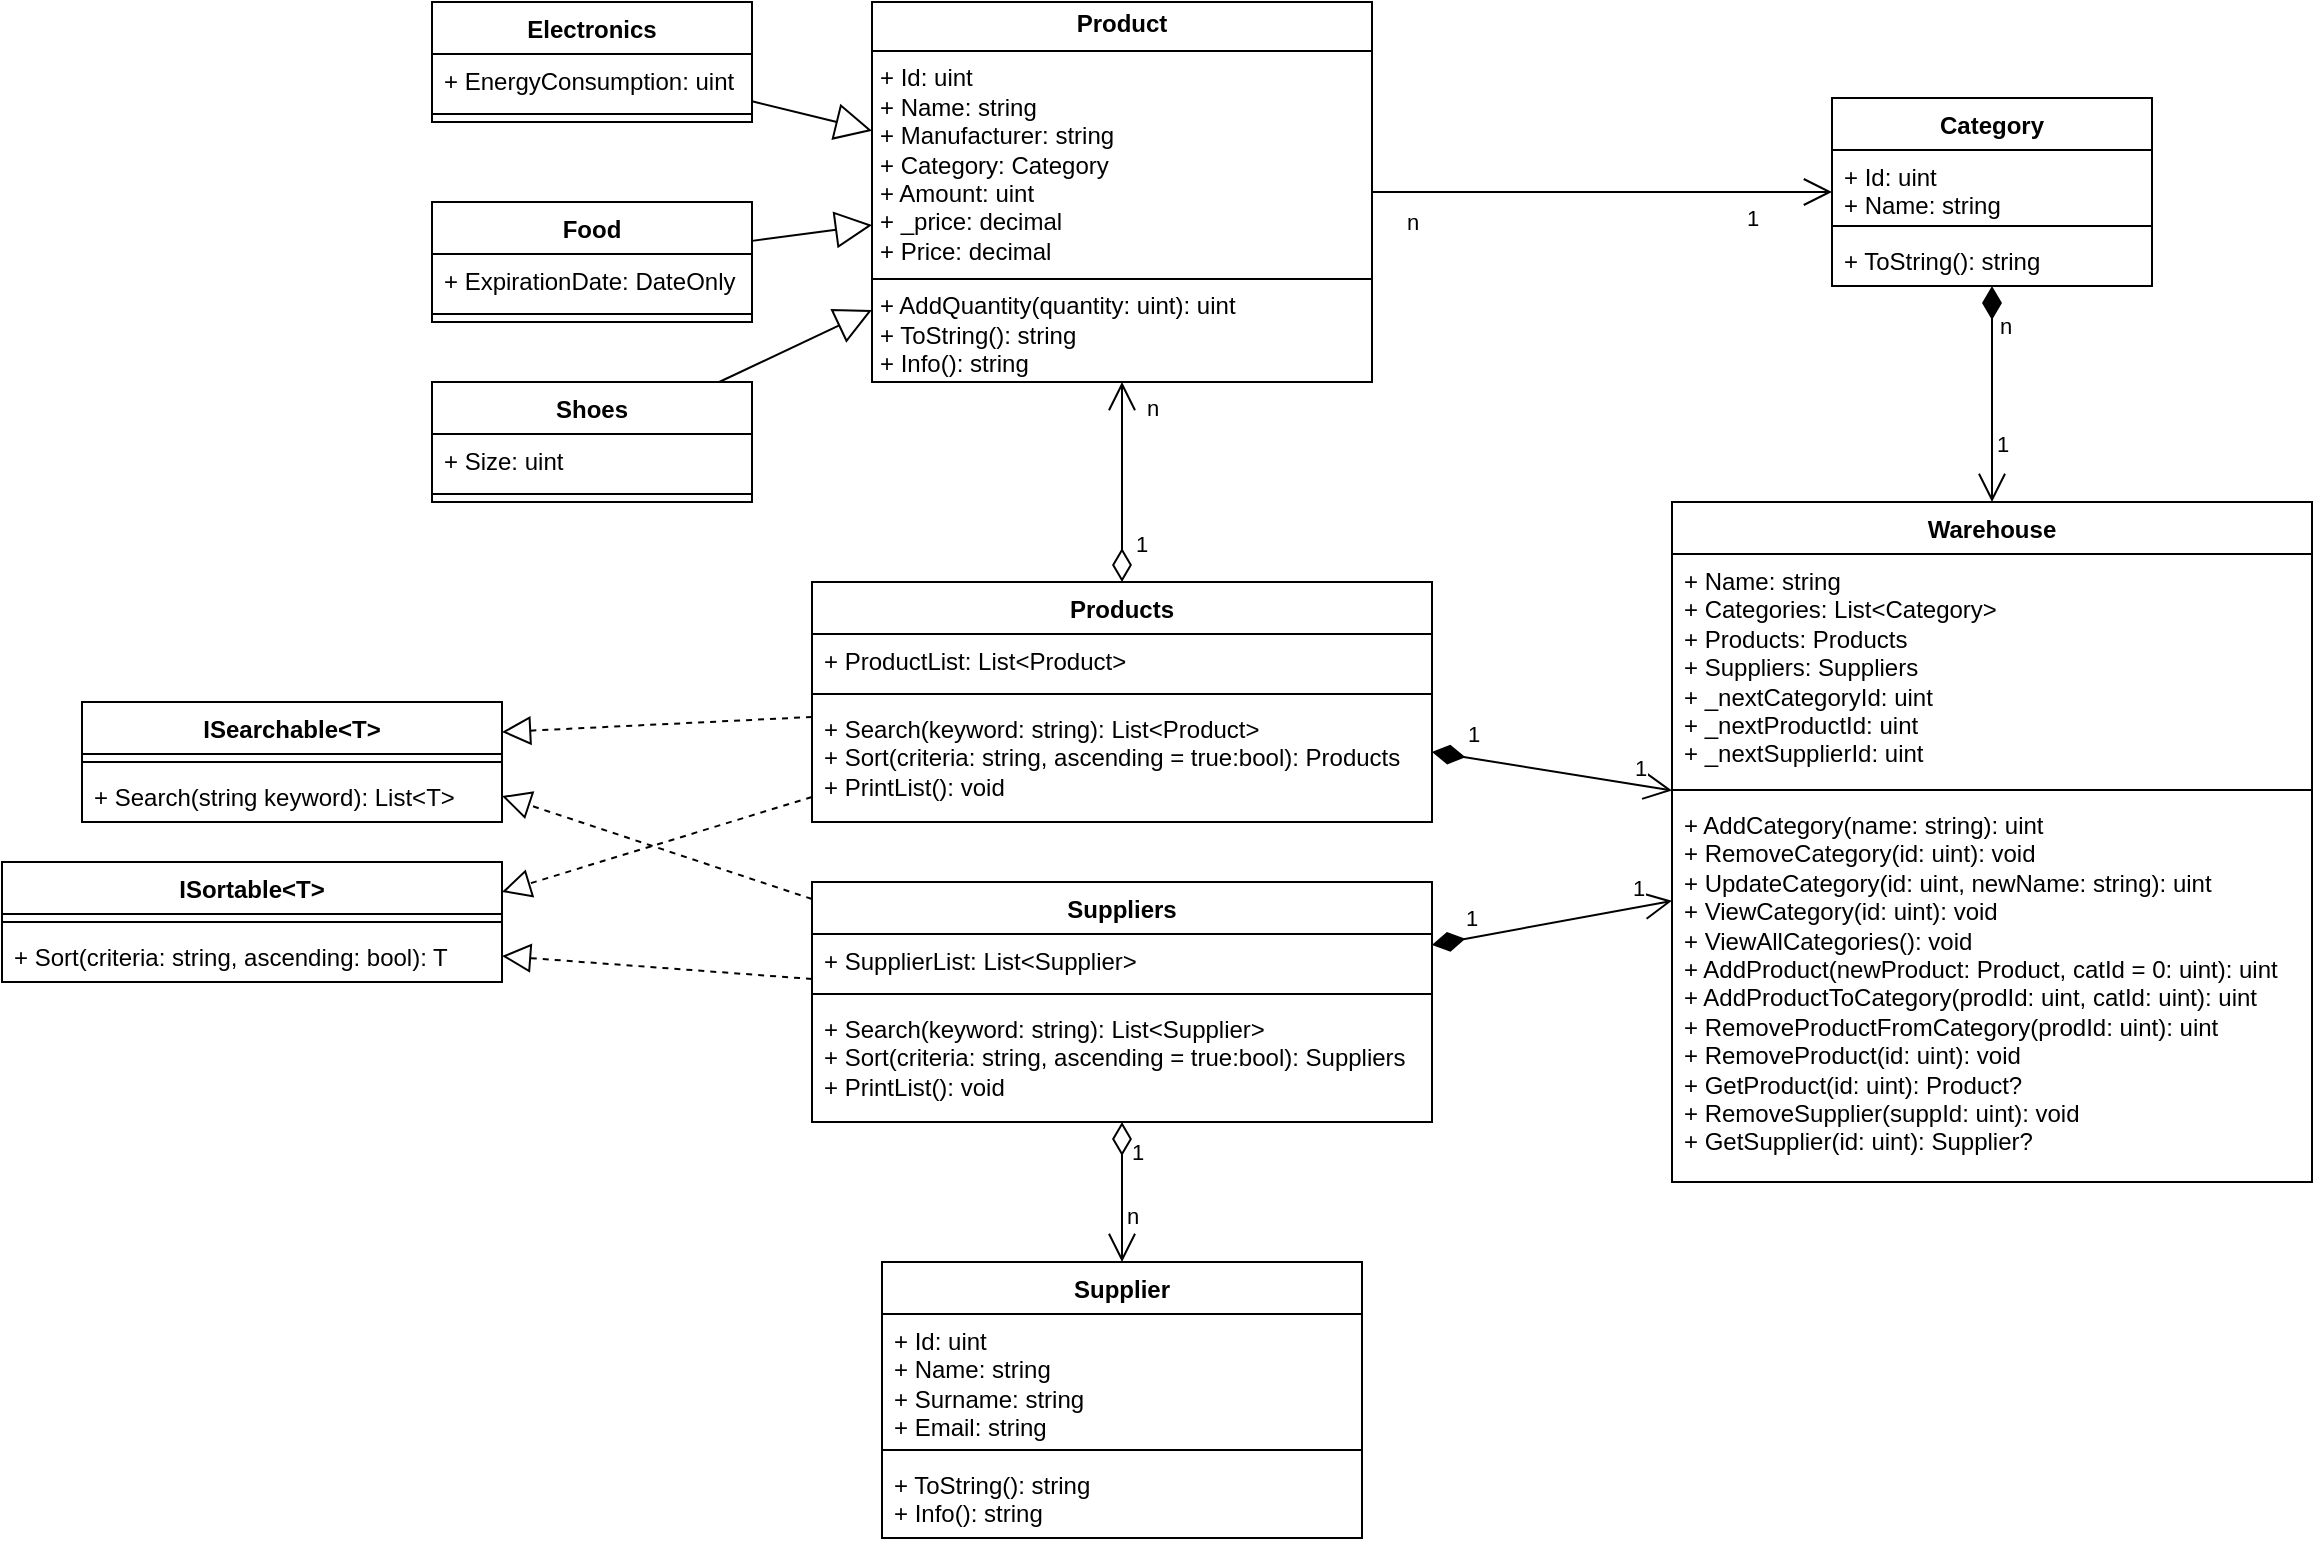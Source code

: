 <mxfile version="26.0.15">
  <diagram name="Діаграма діяльності 1" id="ByIKzq5tfRo-FJ7ESvxl">
    <mxGraphModel dx="875" dy="598" grid="1" gridSize="10" guides="1" tooltips="1" connect="1" arrows="1" fold="1" page="1" pageScale="1" pageWidth="2000" pageHeight="4000" math="0" shadow="0">
      <root>
        <mxCell id="0" />
        <mxCell id="1" parent="0" />
        <mxCell id="8d7W3VkESGRQZWQUhXIf-1" value="&lt;p style=&quot;margin:0px;margin-top:4px;text-align:center;&quot;&gt;&lt;b&gt;Product&lt;/b&gt;&lt;/p&gt;&lt;hr size=&quot;1&quot; style=&quot;border-style:solid;&quot;&gt;&lt;p style=&quot;margin:0px;margin-left:4px;&quot;&gt;+ Id: uint&lt;/p&gt;&lt;p style=&quot;margin:0px;margin-left:4px;&quot;&gt;+ Name: string&lt;/p&gt;&lt;p style=&quot;margin:0px;margin-left:4px;&quot;&gt;+ Manufacturer: string&lt;/p&gt;&lt;p style=&quot;margin:0px;margin-left:4px;&quot;&gt;+ Category: Category&lt;br&gt;+ Amount: uint&lt;/p&gt;&lt;p style=&quot;margin:0px;margin-left:4px;&quot;&gt;+ _price: decimal&lt;/p&gt;&lt;p style=&quot;margin:0px;margin-left:4px;&quot;&gt;+ Price: decimal&lt;/p&gt;&lt;hr size=&quot;1&quot; style=&quot;border-style:solid;&quot;&gt;&lt;p style=&quot;margin:0px;margin-left:4px;&quot;&gt;+ AddQuantity(quantity: uint): uint&lt;/p&gt;&lt;p style=&quot;margin:0px;margin-left:4px;&quot;&gt;+ ToString(): string&lt;/p&gt;&lt;p style=&quot;margin:0px;margin-left:4px;&quot;&gt;+ Info(): string&lt;/p&gt;" style="verticalAlign=top;align=left;overflow=fill;html=1;whiteSpace=wrap;" vertex="1" parent="1">
          <mxGeometry x="540" y="250" width="250" height="190" as="geometry" />
        </mxCell>
        <mxCell id="8d7W3VkESGRQZWQUhXIf-2" value="Electronics" style="swimlane;fontStyle=1;align=center;verticalAlign=top;childLayout=stackLayout;horizontal=1;startSize=26;horizontalStack=0;resizeParent=1;resizeParentMax=0;resizeLast=0;collapsible=1;marginBottom=0;whiteSpace=wrap;html=1;" vertex="1" parent="1">
          <mxGeometry x="320" y="250" width="160" height="60" as="geometry" />
        </mxCell>
        <mxCell id="8d7W3VkESGRQZWQUhXIf-3" value="+ EnergyConsumption: uint" style="text;strokeColor=none;fillColor=none;align=left;verticalAlign=top;spacingLeft=4;spacingRight=4;overflow=hidden;rotatable=0;points=[[0,0.5],[1,0.5]];portConstraint=eastwest;whiteSpace=wrap;html=1;" vertex="1" parent="8d7W3VkESGRQZWQUhXIf-2">
          <mxGeometry y="26" width="160" height="26" as="geometry" />
        </mxCell>
        <mxCell id="8d7W3VkESGRQZWQUhXIf-4" value="" style="line;strokeWidth=1;fillColor=none;align=left;verticalAlign=middle;spacingTop=-1;spacingLeft=3;spacingRight=3;rotatable=0;labelPosition=right;points=[];portConstraint=eastwest;strokeColor=inherit;" vertex="1" parent="8d7W3VkESGRQZWQUhXIf-2">
          <mxGeometry y="52" width="160" height="8" as="geometry" />
        </mxCell>
        <mxCell id="8d7W3VkESGRQZWQUhXIf-6" value="Food" style="swimlane;fontStyle=1;align=center;verticalAlign=top;childLayout=stackLayout;horizontal=1;startSize=26;horizontalStack=0;resizeParent=1;resizeParentMax=0;resizeLast=0;collapsible=1;marginBottom=0;whiteSpace=wrap;html=1;" vertex="1" parent="1">
          <mxGeometry x="320" y="350" width="160" height="60" as="geometry" />
        </mxCell>
        <mxCell id="8d7W3VkESGRQZWQUhXIf-7" value="+ ExpirationDate: DateOnly" style="text;strokeColor=none;fillColor=none;align=left;verticalAlign=top;spacingLeft=4;spacingRight=4;overflow=hidden;rotatable=0;points=[[0,0.5],[1,0.5]];portConstraint=eastwest;whiteSpace=wrap;html=1;" vertex="1" parent="8d7W3VkESGRQZWQUhXIf-6">
          <mxGeometry y="26" width="160" height="26" as="geometry" />
        </mxCell>
        <mxCell id="8d7W3VkESGRQZWQUhXIf-8" value="" style="line;strokeWidth=1;fillColor=none;align=left;verticalAlign=middle;spacingTop=-1;spacingLeft=3;spacingRight=3;rotatable=0;labelPosition=right;points=[];portConstraint=eastwest;strokeColor=inherit;" vertex="1" parent="8d7W3VkESGRQZWQUhXIf-6">
          <mxGeometry y="52" width="160" height="8" as="geometry" />
        </mxCell>
        <mxCell id="8d7W3VkESGRQZWQUhXIf-9" value="Shoes" style="swimlane;fontStyle=1;align=center;verticalAlign=top;childLayout=stackLayout;horizontal=1;startSize=26;horizontalStack=0;resizeParent=1;resizeParentMax=0;resizeLast=0;collapsible=1;marginBottom=0;whiteSpace=wrap;html=1;" vertex="1" parent="1">
          <mxGeometry x="320" y="440" width="160" height="60" as="geometry" />
        </mxCell>
        <mxCell id="8d7W3VkESGRQZWQUhXIf-10" value="+ Size: uint" style="text;strokeColor=none;fillColor=none;align=left;verticalAlign=top;spacingLeft=4;spacingRight=4;overflow=hidden;rotatable=0;points=[[0,0.5],[1,0.5]];portConstraint=eastwest;whiteSpace=wrap;html=1;" vertex="1" parent="8d7W3VkESGRQZWQUhXIf-9">
          <mxGeometry y="26" width="160" height="26" as="geometry" />
        </mxCell>
        <mxCell id="8d7W3VkESGRQZWQUhXIf-11" value="" style="line;strokeWidth=1;fillColor=none;align=left;verticalAlign=middle;spacingTop=-1;spacingLeft=3;spacingRight=3;rotatable=0;labelPosition=right;points=[];portConstraint=eastwest;strokeColor=inherit;" vertex="1" parent="8d7W3VkESGRQZWQUhXIf-9">
          <mxGeometry y="52" width="160" height="8" as="geometry" />
        </mxCell>
        <mxCell id="8d7W3VkESGRQZWQUhXIf-12" value="" style="endArrow=block;endSize=16;endFill=0;html=1;rounded=0;" edge="1" parent="1" source="8d7W3VkESGRQZWQUhXIf-2" target="8d7W3VkESGRQZWQUhXIf-1">
          <mxGeometry width="160" relative="1" as="geometry">
            <mxPoint x="600" y="430" as="sourcePoint" />
            <mxPoint x="760" y="430" as="targetPoint" />
          </mxGeometry>
        </mxCell>
        <mxCell id="8d7W3VkESGRQZWQUhXIf-13" value="" style="endArrow=block;endSize=16;endFill=0;html=1;rounded=0;" edge="1" parent="1" source="8d7W3VkESGRQZWQUhXIf-6" target="8d7W3VkESGRQZWQUhXIf-1">
          <mxGeometry width="160" relative="1" as="geometry">
            <mxPoint x="534" y="470" as="sourcePoint" />
            <mxPoint x="579" y="430" as="targetPoint" />
          </mxGeometry>
        </mxCell>
        <mxCell id="8d7W3VkESGRQZWQUhXIf-14" value="" style="endArrow=block;endSize=16;endFill=0;html=1;rounded=0;" edge="1" parent="1" source="8d7W3VkESGRQZWQUhXIf-9" target="8d7W3VkESGRQZWQUhXIf-1">
          <mxGeometry width="160" relative="1" as="geometry">
            <mxPoint x="675" y="520" as="sourcePoint" />
            <mxPoint x="675" y="430" as="targetPoint" />
          </mxGeometry>
        </mxCell>
        <mxCell id="8d7W3VkESGRQZWQUhXIf-15" value="Products" style="swimlane;fontStyle=1;align=center;verticalAlign=top;childLayout=stackLayout;horizontal=1;startSize=26;horizontalStack=0;resizeParent=1;resizeParentMax=0;resizeLast=0;collapsible=1;marginBottom=0;whiteSpace=wrap;html=1;" vertex="1" parent="1">
          <mxGeometry x="510" y="540" width="310" height="120" as="geometry" />
        </mxCell>
        <mxCell id="8d7W3VkESGRQZWQUhXIf-16" value="+ ProductList: List&amp;lt;Product&amp;gt;" style="text;strokeColor=none;fillColor=none;align=left;verticalAlign=top;spacingLeft=4;spacingRight=4;overflow=hidden;rotatable=0;points=[[0,0.5],[1,0.5]];portConstraint=eastwest;whiteSpace=wrap;html=1;" vertex="1" parent="8d7W3VkESGRQZWQUhXIf-15">
          <mxGeometry y="26" width="310" height="26" as="geometry" />
        </mxCell>
        <mxCell id="8d7W3VkESGRQZWQUhXIf-17" value="" style="line;strokeWidth=1;fillColor=none;align=left;verticalAlign=middle;spacingTop=-1;spacingLeft=3;spacingRight=3;rotatable=0;labelPosition=right;points=[];portConstraint=eastwest;strokeColor=inherit;" vertex="1" parent="8d7W3VkESGRQZWQUhXIf-15">
          <mxGeometry y="52" width="310" height="8" as="geometry" />
        </mxCell>
        <mxCell id="8d7W3VkESGRQZWQUhXIf-18" value="+ Search(keyword: string): List&amp;lt;Product&amp;gt;&lt;div&gt;+ Sort(criteria: string, ascending = true:bool): Products&lt;/div&gt;&lt;div&gt;+ PrintList(): void&lt;/div&gt;" style="text;strokeColor=none;fillColor=none;align=left;verticalAlign=top;spacingLeft=4;spacingRight=4;overflow=hidden;rotatable=0;points=[[0,0.5],[1,0.5]];portConstraint=eastwest;whiteSpace=wrap;html=1;" vertex="1" parent="8d7W3VkESGRQZWQUhXIf-15">
          <mxGeometry y="60" width="310" height="60" as="geometry" />
        </mxCell>
        <mxCell id="8d7W3VkESGRQZWQUhXIf-19" value="Supplier" style="swimlane;fontStyle=1;align=center;verticalAlign=top;childLayout=stackLayout;horizontal=1;startSize=26;horizontalStack=0;resizeParent=1;resizeParentMax=0;resizeLast=0;collapsible=1;marginBottom=0;whiteSpace=wrap;html=1;" vertex="1" parent="1">
          <mxGeometry x="545" y="880" width="240" height="138" as="geometry" />
        </mxCell>
        <mxCell id="8d7W3VkESGRQZWQUhXIf-20" value="+ Id: uint&lt;div&gt;+ Name: string&lt;/div&gt;&lt;div&gt;+ Surname: string&lt;/div&gt;&lt;div&gt;+ Email: string&lt;/div&gt;" style="text;strokeColor=none;fillColor=none;align=left;verticalAlign=top;spacingLeft=4;spacingRight=4;overflow=hidden;rotatable=0;points=[[0,0.5],[1,0.5]];portConstraint=eastwest;whiteSpace=wrap;html=1;" vertex="1" parent="8d7W3VkESGRQZWQUhXIf-19">
          <mxGeometry y="26" width="240" height="64" as="geometry" />
        </mxCell>
        <mxCell id="8d7W3VkESGRQZWQUhXIf-21" value="" style="line;strokeWidth=1;fillColor=none;align=left;verticalAlign=middle;spacingTop=-1;spacingLeft=3;spacingRight=3;rotatable=0;labelPosition=right;points=[];portConstraint=eastwest;strokeColor=inherit;" vertex="1" parent="8d7W3VkESGRQZWQUhXIf-19">
          <mxGeometry y="90" width="240" height="8" as="geometry" />
        </mxCell>
        <mxCell id="8d7W3VkESGRQZWQUhXIf-22" value="&lt;div&gt;+ ToString(): string&lt;/div&gt;+ Info(): string" style="text;strokeColor=none;fillColor=none;align=left;verticalAlign=top;spacingLeft=4;spacingRight=4;overflow=hidden;rotatable=0;points=[[0,0.5],[1,0.5]];portConstraint=eastwest;whiteSpace=wrap;html=1;" vertex="1" parent="8d7W3VkESGRQZWQUhXIf-19">
          <mxGeometry y="98" width="240" height="40" as="geometry" />
        </mxCell>
        <mxCell id="8d7W3VkESGRQZWQUhXIf-27" value="ISortable&amp;lt;T&amp;gt;" style="swimlane;fontStyle=1;align=center;verticalAlign=top;childLayout=stackLayout;horizontal=1;startSize=26;horizontalStack=0;resizeParent=1;resizeParentMax=0;resizeLast=0;collapsible=1;marginBottom=0;whiteSpace=wrap;html=1;" vertex="1" parent="1">
          <mxGeometry x="105" y="680" width="250" height="60" as="geometry" />
        </mxCell>
        <mxCell id="8d7W3VkESGRQZWQUhXIf-29" value="" style="line;strokeWidth=1;fillColor=none;align=left;verticalAlign=middle;spacingTop=-1;spacingLeft=3;spacingRight=3;rotatable=0;labelPosition=right;points=[];portConstraint=eastwest;strokeColor=inherit;" vertex="1" parent="8d7W3VkESGRQZWQUhXIf-27">
          <mxGeometry y="26" width="250" height="8" as="geometry" />
        </mxCell>
        <mxCell id="8d7W3VkESGRQZWQUhXIf-30" value="+ Sort(criteria: string, ascending: bool): T" style="text;strokeColor=none;fillColor=none;align=left;verticalAlign=top;spacingLeft=4;spacingRight=4;overflow=hidden;rotatable=0;points=[[0,0.5],[1,0.5]];portConstraint=eastwest;whiteSpace=wrap;html=1;" vertex="1" parent="8d7W3VkESGRQZWQUhXIf-27">
          <mxGeometry y="34" width="250" height="26" as="geometry" />
        </mxCell>
        <mxCell id="8d7W3VkESGRQZWQUhXIf-31" value="ISearchable&amp;lt;T&amp;gt;" style="swimlane;fontStyle=1;align=center;verticalAlign=top;childLayout=stackLayout;horizontal=1;startSize=26;horizontalStack=0;resizeParent=1;resizeParentMax=0;resizeLast=0;collapsible=1;marginBottom=0;whiteSpace=wrap;html=1;" vertex="1" parent="1">
          <mxGeometry x="145" y="600" width="210" height="60" as="geometry" />
        </mxCell>
        <mxCell id="8d7W3VkESGRQZWQUhXIf-33" value="" style="line;strokeWidth=1;fillColor=none;align=left;verticalAlign=middle;spacingTop=-1;spacingLeft=3;spacingRight=3;rotatable=0;labelPosition=right;points=[];portConstraint=eastwest;strokeColor=inherit;" vertex="1" parent="8d7W3VkESGRQZWQUhXIf-31">
          <mxGeometry y="26" width="210" height="8" as="geometry" />
        </mxCell>
        <mxCell id="8d7W3VkESGRQZWQUhXIf-34" value="+ Search(string keyword): List&amp;lt;T&amp;gt;" style="text;strokeColor=none;fillColor=none;align=left;verticalAlign=top;spacingLeft=4;spacingRight=4;overflow=hidden;rotatable=0;points=[[0,0.5],[1,0.5]];portConstraint=eastwest;whiteSpace=wrap;html=1;" vertex="1" parent="8d7W3VkESGRQZWQUhXIf-31">
          <mxGeometry y="34" width="210" height="26" as="geometry" />
        </mxCell>
        <mxCell id="8d7W3VkESGRQZWQUhXIf-36" value="Category" style="swimlane;fontStyle=1;align=center;verticalAlign=top;childLayout=stackLayout;horizontal=1;startSize=26;horizontalStack=0;resizeParent=1;resizeParentMax=0;resizeLast=0;collapsible=1;marginBottom=0;whiteSpace=wrap;html=1;" vertex="1" parent="1">
          <mxGeometry x="1020" y="298" width="160" height="94" as="geometry" />
        </mxCell>
        <mxCell id="8d7W3VkESGRQZWQUhXIf-37" value="+ Id: uint&lt;div&gt;+ Name: string&lt;/div&gt;" style="text;strokeColor=none;fillColor=none;align=left;verticalAlign=top;spacingLeft=4;spacingRight=4;overflow=hidden;rotatable=0;points=[[0,0.5],[1,0.5]];portConstraint=eastwest;whiteSpace=wrap;html=1;" vertex="1" parent="8d7W3VkESGRQZWQUhXIf-36">
          <mxGeometry y="26" width="160" height="34" as="geometry" />
        </mxCell>
        <mxCell id="8d7W3VkESGRQZWQUhXIf-38" value="" style="line;strokeWidth=1;fillColor=none;align=left;verticalAlign=middle;spacingTop=-1;spacingLeft=3;spacingRight=3;rotatable=0;labelPosition=right;points=[];portConstraint=eastwest;strokeColor=inherit;" vertex="1" parent="8d7W3VkESGRQZWQUhXIf-36">
          <mxGeometry y="60" width="160" height="8" as="geometry" />
        </mxCell>
        <mxCell id="8d7W3VkESGRQZWQUhXIf-39" value="+ ToString(): string" style="text;strokeColor=none;fillColor=none;align=left;verticalAlign=top;spacingLeft=4;spacingRight=4;overflow=hidden;rotatable=0;points=[[0,0.5],[1,0.5]];portConstraint=eastwest;whiteSpace=wrap;html=1;" vertex="1" parent="8d7W3VkESGRQZWQUhXIf-36">
          <mxGeometry y="68" width="160" height="26" as="geometry" />
        </mxCell>
        <mxCell id="8d7W3VkESGRQZWQUhXIf-40" value="Warehouse" style="swimlane;fontStyle=1;align=center;verticalAlign=top;childLayout=stackLayout;horizontal=1;startSize=26;horizontalStack=0;resizeParent=1;resizeParentMax=0;resizeLast=0;collapsible=1;marginBottom=0;whiteSpace=wrap;html=1;" vertex="1" parent="1">
          <mxGeometry x="940" y="500" width="320" height="340" as="geometry" />
        </mxCell>
        <mxCell id="8d7W3VkESGRQZWQUhXIf-41" value="&lt;div&gt;+ Name: string&lt;/div&gt;&lt;div&gt;+ Categories: List&amp;lt;Category&amp;gt;&lt;/div&gt;&lt;div&gt;+ Products: Products&lt;/div&gt;&lt;div&gt;+ Suppliers: Suppliers&lt;/div&gt;+ _nextCategoryId: uint&lt;div&gt;+ _nextProductId: uint&lt;/div&gt;&lt;div&gt;+ _nextSupplierId: uint&lt;/div&gt;" style="text;strokeColor=none;fillColor=none;align=left;verticalAlign=top;spacingLeft=4;spacingRight=4;overflow=hidden;rotatable=0;points=[[0,0.5],[1,0.5]];portConstraint=eastwest;whiteSpace=wrap;html=1;" vertex="1" parent="8d7W3VkESGRQZWQUhXIf-40">
          <mxGeometry y="26" width="320" height="114" as="geometry" />
        </mxCell>
        <mxCell id="8d7W3VkESGRQZWQUhXIf-42" value="" style="line;strokeWidth=1;fillColor=none;align=left;verticalAlign=middle;spacingTop=-1;spacingLeft=3;spacingRight=3;rotatable=0;labelPosition=right;points=[];portConstraint=eastwest;strokeColor=inherit;" vertex="1" parent="8d7W3VkESGRQZWQUhXIf-40">
          <mxGeometry y="140" width="320" height="8" as="geometry" />
        </mxCell>
        <mxCell id="8d7W3VkESGRQZWQUhXIf-43" value="+ AddCategory(name: string): uint&lt;div&gt;+ RemoveCategory(id: uint): void&lt;/div&gt;&lt;div&gt;+ UpdateCategory(id: uint, newName: string): uint&lt;/div&gt;&lt;div&gt;+ ViewCategory(id: uint): void&lt;/div&gt;&lt;div&gt;+ ViewAllCategories(): void&lt;/div&gt;&lt;div&gt;+ AddProduct(newProduct: Product, catId = 0: uint): uint&lt;/div&gt;&lt;div&gt;+ AddProductToCategory(prodId: uint, catId: uint): uint&lt;/div&gt;&lt;div&gt;+ RemoveProductFromCategory(prodId: uint): uint&lt;/div&gt;&lt;div&gt;+ RemoveProduct(id: uint): void&lt;/div&gt;&lt;div&gt;+ GetProduct(id: uint): Product?&lt;/div&gt;&lt;div&gt;+ RemoveSupplier(suppId: uint): void&lt;/div&gt;&lt;div&gt;+ GetSupplier(id: uint): Supplier?&lt;/div&gt;" style="text;strokeColor=none;fillColor=none;align=left;verticalAlign=top;spacingLeft=4;spacingRight=4;overflow=hidden;rotatable=0;points=[[0,0.5],[1,0.5]];portConstraint=eastwest;whiteSpace=wrap;html=1;" vertex="1" parent="8d7W3VkESGRQZWQUhXIf-40">
          <mxGeometry y="148" width="320" height="192" as="geometry" />
        </mxCell>
        <mxCell id="8d7W3VkESGRQZWQUhXIf-44" value="Suppliers" style="swimlane;fontStyle=1;align=center;verticalAlign=top;childLayout=stackLayout;horizontal=1;startSize=26;horizontalStack=0;resizeParent=1;resizeParentMax=0;resizeLast=0;collapsible=1;marginBottom=0;whiteSpace=wrap;html=1;" vertex="1" parent="1">
          <mxGeometry x="510" y="690" width="310" height="120" as="geometry" />
        </mxCell>
        <mxCell id="8d7W3VkESGRQZWQUhXIf-45" value="+ SupplierList: List&amp;lt;Supplier&amp;gt;" style="text;strokeColor=none;fillColor=none;align=left;verticalAlign=top;spacingLeft=4;spacingRight=4;overflow=hidden;rotatable=0;points=[[0,0.5],[1,0.5]];portConstraint=eastwest;whiteSpace=wrap;html=1;" vertex="1" parent="8d7W3VkESGRQZWQUhXIf-44">
          <mxGeometry y="26" width="310" height="26" as="geometry" />
        </mxCell>
        <mxCell id="8d7W3VkESGRQZWQUhXIf-46" value="" style="line;strokeWidth=1;fillColor=none;align=left;verticalAlign=middle;spacingTop=-1;spacingLeft=3;spacingRight=3;rotatable=0;labelPosition=right;points=[];portConstraint=eastwest;strokeColor=inherit;" vertex="1" parent="8d7W3VkESGRQZWQUhXIf-44">
          <mxGeometry y="52" width="310" height="8" as="geometry" />
        </mxCell>
        <mxCell id="8d7W3VkESGRQZWQUhXIf-47" value="+ Search(keyword: string): List&amp;lt;Supplier&amp;gt;&lt;div&gt;+ Sort(criteria: string, ascending = true:bool): Suppliers&lt;/div&gt;&lt;div&gt;+ PrintList(): void&lt;/div&gt;" style="text;strokeColor=none;fillColor=none;align=left;verticalAlign=top;spacingLeft=4;spacingRight=4;overflow=hidden;rotatable=0;points=[[0,0.5],[1,0.5]];portConstraint=eastwest;whiteSpace=wrap;html=1;" vertex="1" parent="8d7W3VkESGRQZWQUhXIf-44">
          <mxGeometry y="60" width="310" height="60" as="geometry" />
        </mxCell>
        <mxCell id="8d7W3VkESGRQZWQUhXIf-48" value="1" style="endArrow=open;html=1;endSize=12;startArrow=diamondThin;startSize=14;startFill=1;align=left;verticalAlign=bottom;rounded=0;" edge="1" parent="1" source="8d7W3VkESGRQZWQUhXIf-44" target="8d7W3VkESGRQZWQUhXIf-40">
          <mxGeometry x="-0.748" y="2" relative="1" as="geometry">
            <mxPoint x="710" y="480" as="sourcePoint" />
            <mxPoint x="870" y="480" as="targetPoint" />
            <mxPoint as="offset" />
          </mxGeometry>
        </mxCell>
        <mxCell id="8d7W3VkESGRQZWQUhXIf-49" value="1" style="edgeLabel;html=1;align=center;verticalAlign=middle;resizable=0;points=[];" vertex="1" connectable="0" parent="8d7W3VkESGRQZWQUhXIf-48">
          <mxGeometry x="0.751" y="2" relative="1" as="geometry">
            <mxPoint x="-2" y="-7" as="offset" />
          </mxGeometry>
        </mxCell>
        <mxCell id="8d7W3VkESGRQZWQUhXIf-50" value="1" style="endArrow=open;html=1;endSize=12;startArrow=diamondThin;startSize=14;startFill=1;align=left;verticalAlign=bottom;rounded=0;" edge="1" parent="1" source="8d7W3VkESGRQZWQUhXIf-15" target="8d7W3VkESGRQZWQUhXIf-40">
          <mxGeometry x="-0.748" y="2" relative="1" as="geometry">
            <mxPoint x="843" y="690" as="sourcePoint" />
            <mxPoint x="980" y="625" as="targetPoint" />
            <mxPoint as="offset" />
          </mxGeometry>
        </mxCell>
        <mxCell id="8d7W3VkESGRQZWQUhXIf-51" value="1" style="edgeLabel;html=1;align=center;verticalAlign=middle;resizable=0;points=[];" vertex="1" connectable="0" parent="8d7W3VkESGRQZWQUhXIf-50">
          <mxGeometry x="0.751" y="2" relative="1" as="geometry">
            <mxPoint x="-2" y="-7" as="offset" />
          </mxGeometry>
        </mxCell>
        <mxCell id="8d7W3VkESGRQZWQUhXIf-52" value="" style="endArrow=block;dashed=1;endFill=0;endSize=12;html=1;rounded=0;entryX=1;entryY=0.5;entryDx=0;entryDy=0;" edge="1" parent="1" source="8d7W3VkESGRQZWQUhXIf-44" target="8d7W3VkESGRQZWQUhXIf-30">
          <mxGeometry width="160" relative="1" as="geometry">
            <mxPoint x="330" y="910" as="sourcePoint" />
            <mxPoint x="490" y="910" as="targetPoint" />
          </mxGeometry>
        </mxCell>
        <mxCell id="8d7W3VkESGRQZWQUhXIf-53" value="" style="endArrow=block;dashed=1;endFill=0;endSize=12;html=1;rounded=0;entryX=1;entryY=0.25;entryDx=0;entryDy=0;" edge="1" parent="1" source="8d7W3VkESGRQZWQUhXIf-15" target="8d7W3VkESGRQZWQUhXIf-27">
          <mxGeometry width="160" relative="1" as="geometry">
            <mxPoint x="560" y="761" as="sourcePoint" />
            <mxPoint x="405" y="771" as="targetPoint" />
          </mxGeometry>
        </mxCell>
        <mxCell id="8d7W3VkESGRQZWQUhXIf-54" value="" style="endArrow=block;dashed=1;endFill=0;endSize=12;html=1;rounded=0;entryX=1;entryY=0.5;entryDx=0;entryDy=0;" edge="1" parent="1" source="8d7W3VkESGRQZWQUhXIf-44" target="8d7W3VkESGRQZWQUhXIf-34">
          <mxGeometry width="160" relative="1" as="geometry">
            <mxPoint x="536" y="670" as="sourcePoint" />
            <mxPoint x="350" y="750" as="targetPoint" />
          </mxGeometry>
        </mxCell>
        <mxCell id="8d7W3VkESGRQZWQUhXIf-55" value="" style="endArrow=block;dashed=1;endFill=0;endSize=12;html=1;rounded=0;entryX=1;entryY=0.25;entryDx=0;entryDy=0;" edge="1" parent="1" source="8d7W3VkESGRQZWQUhXIf-15" target="8d7W3VkESGRQZWQUhXIf-31">
          <mxGeometry width="160" relative="1" as="geometry">
            <mxPoint x="560" y="712" as="sourcePoint" />
            <mxPoint x="330" y="656" as="targetPoint" />
          </mxGeometry>
        </mxCell>
        <mxCell id="8d7W3VkESGRQZWQUhXIf-56" value="1" style="endArrow=open;html=1;endSize=12;startArrow=diamondThin;startSize=14;startFill=0;align=left;verticalAlign=bottom;rounded=0;" edge="1" parent="1" source="8d7W3VkESGRQZWQUhXIf-15" target="8d7W3VkESGRQZWQUhXIf-1">
          <mxGeometry x="-0.8" y="-5" relative="1" as="geometry">
            <mxPoint x="470" y="430" as="sourcePoint" />
            <mxPoint x="630" y="430" as="targetPoint" />
            <mxPoint as="offset" />
          </mxGeometry>
        </mxCell>
        <mxCell id="8d7W3VkESGRQZWQUhXIf-57" value="n" style="edgeLabel;html=1;align=center;verticalAlign=middle;resizable=0;points=[];" vertex="1" connectable="0" parent="8d7W3VkESGRQZWQUhXIf-56">
          <mxGeometry x="0.776" y="-1" relative="1" as="geometry">
            <mxPoint x="14" y="2" as="offset" />
          </mxGeometry>
        </mxCell>
        <mxCell id="8d7W3VkESGRQZWQUhXIf-58" value="1" style="endArrow=open;html=1;endSize=12;startArrow=diamondThin;startSize=14;startFill=0;align=left;verticalAlign=bottom;rounded=0;" edge="1" parent="1" source="8d7W3VkESGRQZWQUhXIf-44" target="8d7W3VkESGRQZWQUhXIf-19">
          <mxGeometry x="-0.334" y="3" relative="1" as="geometry">
            <mxPoint x="590" y="840" as="sourcePoint" />
            <mxPoint x="421" y="360" as="targetPoint" />
            <mxPoint as="offset" />
          </mxGeometry>
        </mxCell>
        <mxCell id="8d7W3VkESGRQZWQUhXIf-59" value="n" style="edgeLabel;html=1;align=center;verticalAlign=middle;resizable=0;points=[];" vertex="1" connectable="0" parent="8d7W3VkESGRQZWQUhXIf-58">
          <mxGeometry x="0.776" y="-1" relative="1" as="geometry">
            <mxPoint x="6" y="-15" as="offset" />
          </mxGeometry>
        </mxCell>
        <mxCell id="8d7W3VkESGRQZWQUhXIf-60" value="" style="endArrow=open;endFill=1;endSize=12;html=1;rounded=0;" edge="1" parent="1" source="8d7W3VkESGRQZWQUhXIf-1" target="8d7W3VkESGRQZWQUhXIf-36">
          <mxGeometry width="160" relative="1" as="geometry">
            <mxPoint x="840" y="430" as="sourcePoint" />
            <mxPoint x="1000" y="430" as="targetPoint" />
          </mxGeometry>
        </mxCell>
        <mxCell id="8d7W3VkESGRQZWQUhXIf-61" value="1" style="edgeLabel;html=1;align=center;verticalAlign=middle;resizable=0;points=[];" vertex="1" connectable="0" parent="8d7W3VkESGRQZWQUhXIf-60">
          <mxGeometry x="0.649" y="-1" relative="1" as="geometry">
            <mxPoint y="12" as="offset" />
          </mxGeometry>
        </mxCell>
        <mxCell id="8d7W3VkESGRQZWQUhXIf-62" value="n" style="edgeLabel;html=1;align=center;verticalAlign=middle;resizable=0;points=[];" vertex="1" connectable="0" parent="8d7W3VkESGRQZWQUhXIf-60">
          <mxGeometry x="-0.832" y="-1" relative="1" as="geometry">
            <mxPoint y="14" as="offset" />
          </mxGeometry>
        </mxCell>
        <mxCell id="8d7W3VkESGRQZWQUhXIf-63" value="n" style="endArrow=open;html=1;endSize=12;startArrow=diamondThin;startSize=14;startFill=1;align=left;verticalAlign=bottom;rounded=0;" edge="1" parent="1" source="8d7W3VkESGRQZWQUhXIf-36" target="8d7W3VkESGRQZWQUhXIf-40">
          <mxGeometry x="-0.475" y="1" relative="1" as="geometry">
            <mxPoint x="830" y="635" as="sourcePoint" />
            <mxPoint x="950" y="654" as="targetPoint" />
            <mxPoint x="1" as="offset" />
          </mxGeometry>
        </mxCell>
        <mxCell id="8d7W3VkESGRQZWQUhXIf-64" value="1" style="edgeLabel;html=1;align=center;verticalAlign=middle;resizable=0;points=[];" vertex="1" connectable="0" parent="8d7W3VkESGRQZWQUhXIf-63">
          <mxGeometry x="0.751" y="2" relative="1" as="geometry">
            <mxPoint x="3" y="-16" as="offset" />
          </mxGeometry>
        </mxCell>
      </root>
    </mxGraphModel>
  </diagram>
</mxfile>
